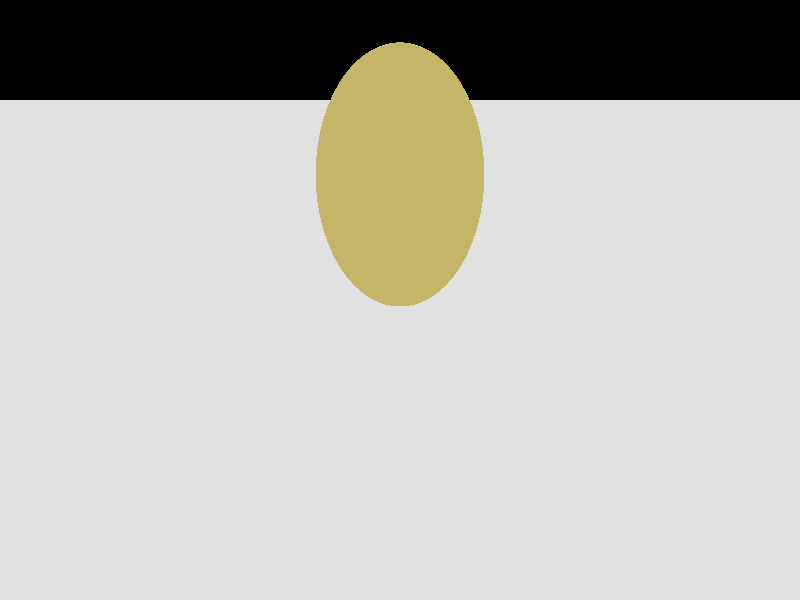// ------------------------------------------
// POV-Ray 3.7 Fichier de scène "Sphere1.pov"
// Par Boissier Florian, Avril-2017
//-------------------------------------------

//-------------------------------------------
// Inclusions
//-------------------------------------------
#include "colors.inc"

//-------------------------------------------
// Camera
//-------------------------------------------
camera {
  location <0, 2, -6>
  look_at <0, 0, 0>
}

//-------------------------------------------
// Soleil
//-------------------------------------------
light_source { 
  <-8, 10, -20>
   color White
}

//-------------------------------------------
// Sol
//-------------------------------------------
plane {
  <0, 1, 0>, 0
  pigment {Grey}
}

//-------------------------------------------
// Macros
//-------------------------------------------
#macro Cos_r(Rayon, Angle)
  Rayon * cos(radians(Angle))
#end // fin Cos_r

#macro Sin_r(Rayon, Angle)
  Rayon * sin(radians(Angle))
#end // fin Sin_r

//-------------------------------------------
// Objets
//-------------------------------------------
// données de la sphère
#declare R = 0.65;
#declare THETA = 0;

// définition de la sphère
#declare Oeuf = sphere {
  <0, 1.25, 0>, 1.25
  texture { pigment {color Bronze} }
  scale <Cos_r(R, THETA), 1, Sin_r(R, THETA)>
  finish {
    phong 0.5
    diffuse 0.7
  }
};

// objet final
difference { 
  object { Oeuf }
  
  #declare I=0;
  #declare NbSpheres=30;
  #while (I < NbSpheres)
    #declare Depart = <0.7, 1.3, 0>;
    #declare Pos = vrotate(Depart, <0, I * 360 / NbSpheres, 0>);
    #declare Inter = trace(Oeuf, Pos, <0, 0, -Pos.z>);
      
    sphere {
      Inter, 0.05
      pigment { color Bronze }
    }
  #declare I=I+1;
  #end
}